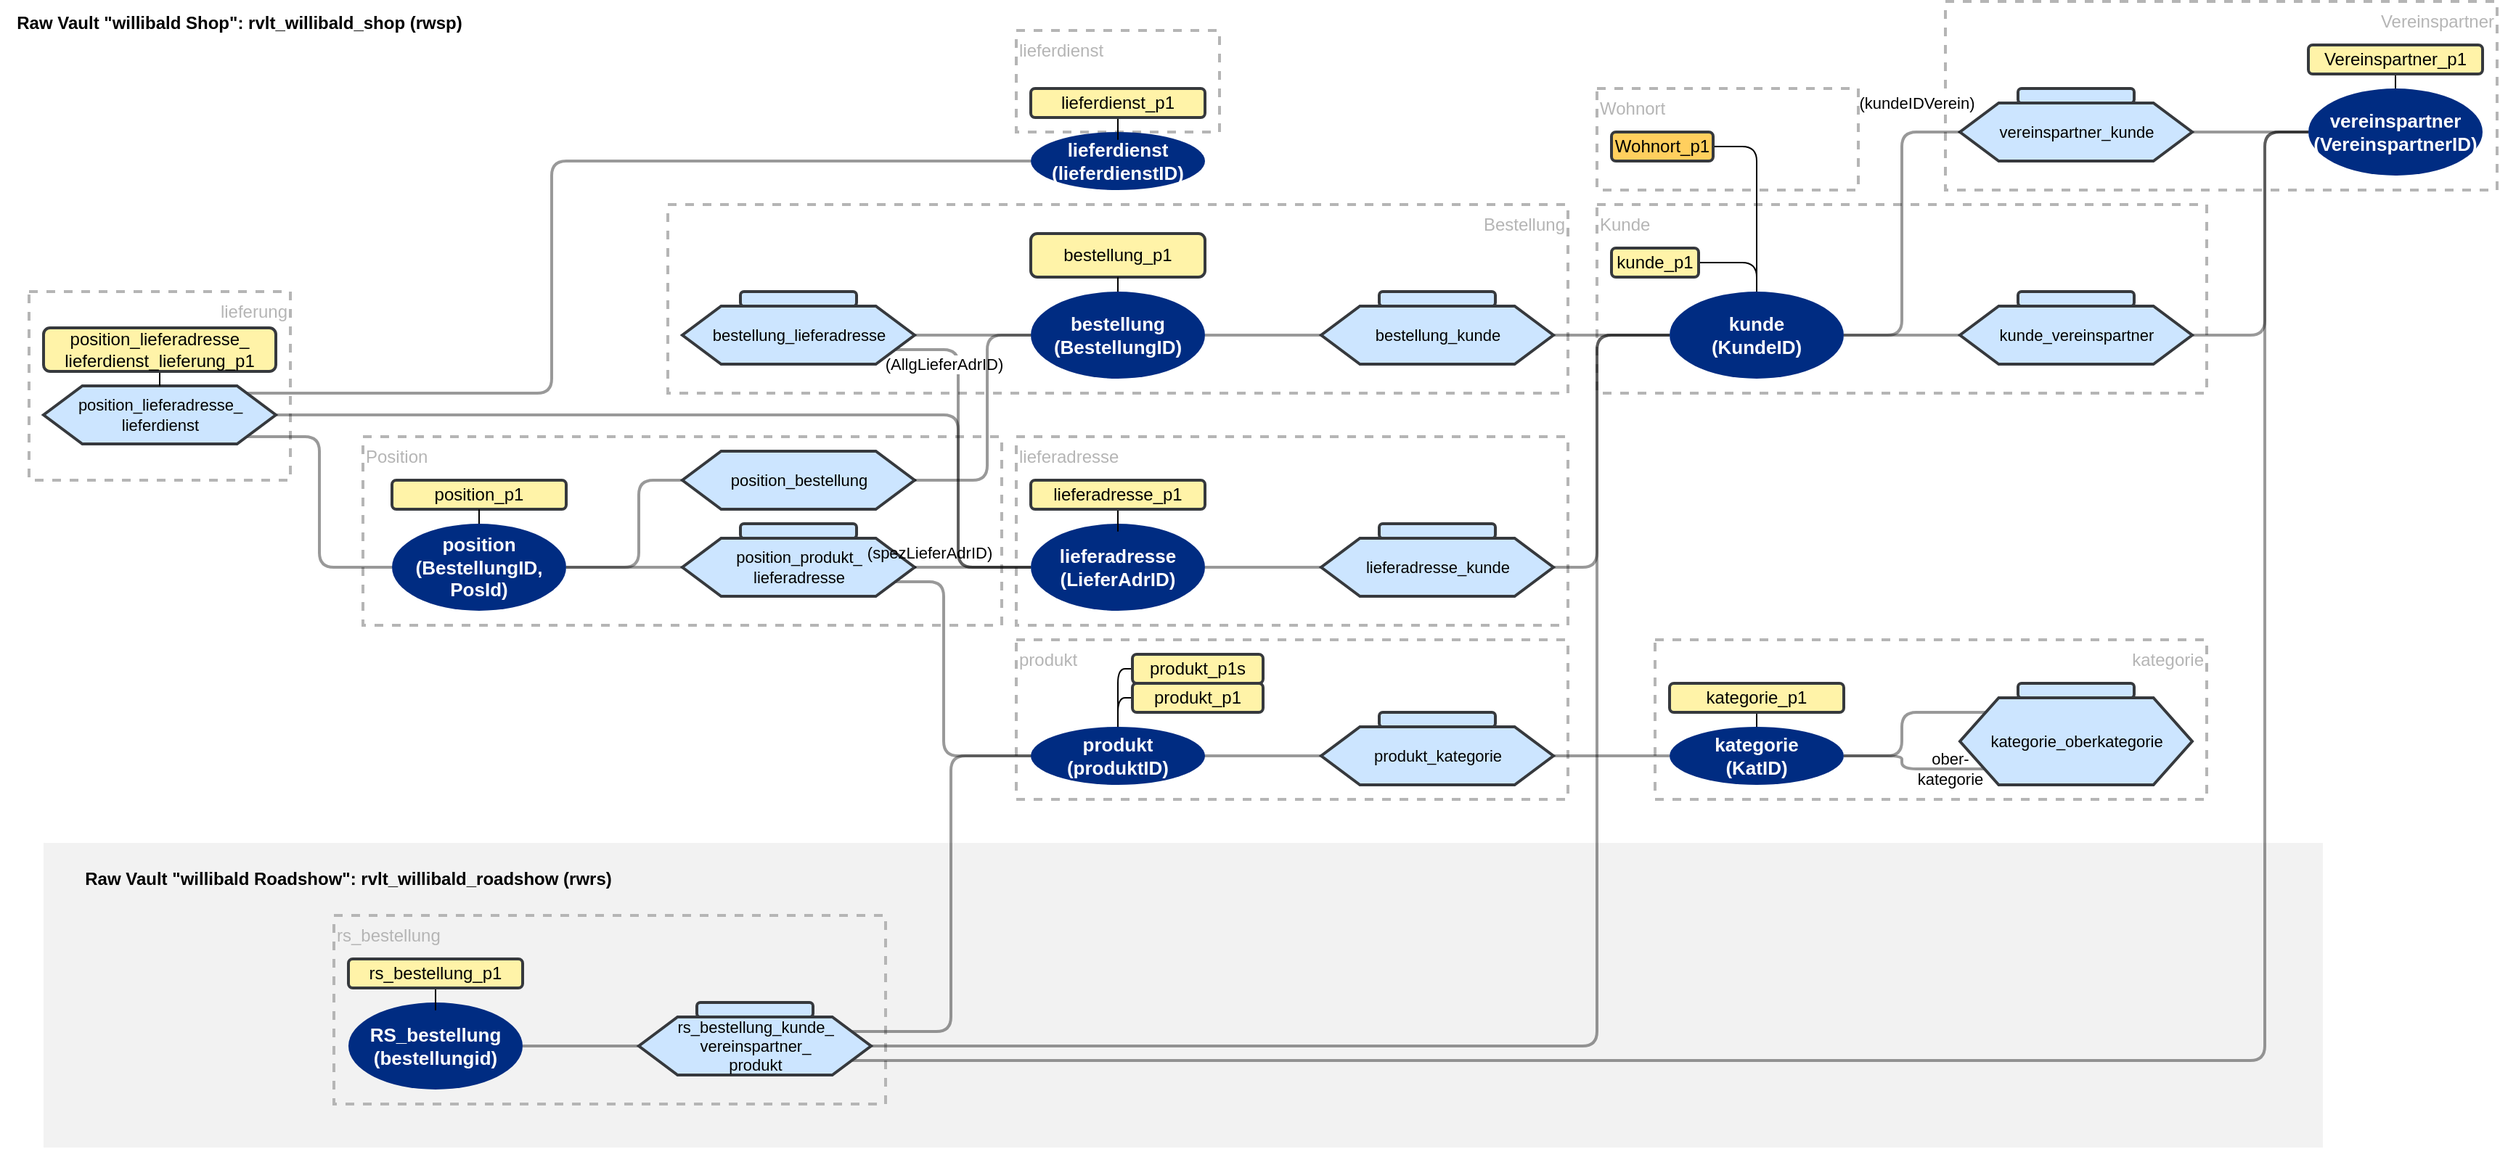 <mxfile version="24.7.17">
  <diagram name="Seite-1" id="XlhNs0TyI_9xgu4hfG8v">
    <mxGraphModel dx="935" dy="599" grid="1" gridSize="10" guides="1" tooltips="1" connect="1" arrows="1" fold="1" page="1" pageScale="1" pageWidth="1169" pageHeight="827" math="0" shadow="0">
      <root>
        <mxCell id="0" />
        <mxCell id="4QULH8YT1BLBHV-vifYP-7" value="Areas" parent="0" />
        <mxCell id="YW3A9u2nzFd3f-eTO730-12" value="" style="rounded=0;whiteSpace=wrap;html=1;fontFamily=Helvetica;fontSize=11;fontColor=default;fillColor=#F2F2F2;strokeColor=none;" parent="4QULH8YT1BLBHV-vifYP-7" vertex="1">
          <mxGeometry x="30" y="600" width="1570" height="210" as="geometry" />
        </mxCell>
        <mxCell id="0Ak9JN9doW7q2pLoQ9mv-4" value="Bestellung" style="rounded=0;whiteSpace=wrap;html=1;strokeWidth=2;dashed=1;strokeColor=#B5B5B5;fillColor=none;verticalAlign=top;align=right;fontColor=#B5B5B5;" parent="4QULH8YT1BLBHV-vifYP-7" vertex="1">
          <mxGeometry x="460" y="160" width="620" height="130" as="geometry" />
        </mxCell>
        <mxCell id="WFWKLnwmdb4rRaIEOqVZ-2" value="Text" style="text;html=1;strokeColor=none;fillColor=none;align=center;verticalAlign=middle;whiteSpace=wrap;rounded=0;" parent="4QULH8YT1BLBHV-vifYP-7" vertex="1">
          <mxGeometry x="570" y="340" width="60" height="30" as="geometry" />
        </mxCell>
        <mxCell id="WFWKLnwmdb4rRaIEOqVZ-3" value="Raw Vault &quot;willibald Shop&quot;: rvlt_willibald_shop (rwsp)" style="text;html=1;strokeColor=none;fillColor=none;align=center;verticalAlign=middle;whiteSpace=wrap;rounded=0;fontStyle=1" parent="4QULH8YT1BLBHV-vifYP-7" vertex="1">
          <mxGeometry y="20" width="330" height="30" as="geometry" />
        </mxCell>
        <mxCell id="WFWKLnwmdb4rRaIEOqVZ-11" value="lieferung" style="rounded=0;whiteSpace=wrap;html=1;strokeWidth=2;dashed=1;strokeColor=#B5B5B5;fillColor=none;verticalAlign=top;align=right;fontColor=#B5B5B5;" parent="4QULH8YT1BLBHV-vifYP-7" vertex="1">
          <mxGeometry x="20" y="220" width="180" height="130" as="geometry" />
        </mxCell>
        <mxCell id="WFWKLnwmdb4rRaIEOqVZ-15" value="lieferdienst" style="rounded=0;whiteSpace=wrap;html=1;strokeWidth=2;dashed=1;strokeColor=#B5B5B5;fillColor=none;verticalAlign=top;align=left;fontColor=#B5B5B5;" parent="4QULH8YT1BLBHV-vifYP-7" vertex="1">
          <mxGeometry x="700" y="40" width="140" height="70" as="geometry" />
        </mxCell>
        <mxCell id="WFWKLnwmdb4rRaIEOqVZ-31" value="kategorie" style="rounded=0;whiteSpace=wrap;html=1;strokeWidth=2;dashed=1;strokeColor=#B5B5B5;fillColor=none;verticalAlign=top;align=right;fontColor=#B5B5B5;" parent="4QULH8YT1BLBHV-vifYP-7" vertex="1">
          <mxGeometry x="1140" y="460" width="380" height="110" as="geometry" />
        </mxCell>
        <mxCell id="WFWKLnwmdb4rRaIEOqVZ-35" value="produkt" style="rounded=0;whiteSpace=wrap;html=1;strokeWidth=2;dashed=1;strokeColor=#B5B5B5;fillColor=none;verticalAlign=top;align=left;fontColor=#B5B5B5;" parent="4QULH8YT1BLBHV-vifYP-7" vertex="1">
          <mxGeometry x="700" y="460" width="380" height="110" as="geometry" />
        </mxCell>
        <mxCell id="WFWKLnwmdb4rRaIEOqVZ-41" value="lieferadresse" style="rounded=0;whiteSpace=wrap;html=1;strokeWidth=2;dashed=1;strokeColor=#B5B5B5;fillColor=none;verticalAlign=top;align=left;fontColor=#B5B5B5;" parent="4QULH8YT1BLBHV-vifYP-7" vertex="1">
          <mxGeometry x="700" y="320" width="380" height="130" as="geometry" />
        </mxCell>
        <mxCell id="WFWKLnwmdb4rRaIEOqVZ-47" value="Kunde" style="rounded=0;whiteSpace=wrap;html=1;strokeWidth=2;dashed=1;strokeColor=#B5B5B5;fillColor=none;verticalAlign=top;align=left;fontColor=#B5B5B5;" parent="4QULH8YT1BLBHV-vifYP-7" vertex="1">
          <mxGeometry x="1100" y="160" width="420" height="130" as="geometry" />
        </mxCell>
        <mxCell id="WFWKLnwmdb4rRaIEOqVZ-61" value="Wohnort" style="rounded=0;whiteSpace=wrap;html=1;strokeWidth=2;dashed=1;strokeColor=#B5B5B5;fillColor=none;verticalAlign=top;align=left;fontColor=#B5B5B5;" parent="4QULH8YT1BLBHV-vifYP-7" vertex="1">
          <mxGeometry x="1100" y="80" width="180" height="70" as="geometry" />
        </mxCell>
        <mxCell id="WFWKLnwmdb4rRaIEOqVZ-62" value="Vereinspartner" style="rounded=0;whiteSpace=wrap;html=1;strokeWidth=2;dashed=1;strokeColor=#B5B5B5;fillColor=none;verticalAlign=top;align=right;fontColor=#B5B5B5;" parent="4QULH8YT1BLBHV-vifYP-7" vertex="1">
          <mxGeometry x="1340" y="20" width="380" height="130" as="geometry" />
        </mxCell>
        <mxCell id="04NFRgAmzPecM27d5ohU-3" value="Position" style="rounded=0;whiteSpace=wrap;html=1;strokeWidth=2;dashed=1;strokeColor=#B5B5B5;fillColor=none;verticalAlign=top;align=left;fontColor=#B5B5B5;" parent="4QULH8YT1BLBHV-vifYP-7" vertex="1">
          <mxGeometry x="250" y="320" width="440" height="130" as="geometry" />
        </mxCell>
        <mxCell id="YW3A9u2nzFd3f-eTO730-1" value="rs_bestellung" style="rounded=0;whiteSpace=wrap;html=1;strokeWidth=2;dashed=1;strokeColor=#B5B5B5;fillColor=none;verticalAlign=top;align=left;fontColor=#B5B5B5;" parent="4QULH8YT1BLBHV-vifYP-7" vertex="1">
          <mxGeometry x="230" y="650" width="380" height="130" as="geometry" />
        </mxCell>
        <mxCell id="YW3A9u2nzFd3f-eTO730-11" value="Raw Vault &quot;willibald Roadshow&quot;: rvlt_willibald_roadshow (rwrs)" style="text;html=1;strokeColor=none;fillColor=none;align=center;verticalAlign=middle;whiteSpace=wrap;rounded=0;fontStyle=1" parent="4QULH8YT1BLBHV-vifYP-7" vertex="1">
          <mxGeometry x="40" y="610" width="400" height="30" as="geometry" />
        </mxCell>
        <mxCell id="1" value="Main Model" parent="0" />
        <mxCell id="0Ak9JN9doW7q2pLoQ9mv-29" style="edgeStyle=orthogonalEdgeStyle;shape=connector;rounded=1;jumpStyle=none;orthogonalLoop=1;jettySize=auto;html=1;labelBackgroundColor=default;strokeColor=default;strokeWidth=2;fontFamily=Helvetica;fontSize=11;fontColor=default;endArrow=none;endFill=0;opacity=40;" parent="1" source="4QULH8YT1BLBHV-vifYP-1" target="0Ak9JN9doW7q2pLoQ9mv-27" edge="1">
          <mxGeometry relative="1" as="geometry" />
        </mxCell>
        <mxCell id="4QULH8YT1BLBHV-vifYP-1" value="bestellung&lt;br style=&quot;font-size: 13px;&quot;&gt;(BestellungID)" style="strokeWidth=2;html=1;shape=mxgraph.flowchart.start_1;whiteSpace=wrap;strokeColor=none;fontColor=#ffffff;fillColor=#002C82;fontFamily=Helvetica;fontSize=13;fontStyle=1" parent="1" vertex="1">
          <mxGeometry x="710" y="220" width="120" height="60" as="geometry" />
        </mxCell>
        <mxCell id="4QULH8YT1BLBHV-vifYP-2" value="bestellung_p1" style="rounded=1;whiteSpace=wrap;html=1;strokeColor=#36393d;fillColor=#FFF3A8;strokeWidth=2;" parent="1" vertex="1">
          <mxGeometry x="710" y="180" width="120" height="30" as="geometry" />
        </mxCell>
        <mxCell id="4QULH8YT1BLBHV-vifYP-4" style="rounded=1;orthogonalLoop=1;jettySize=auto;html=1;endArrow=none;endFill=0;jumpStyle=none;strokeWidth=1;" parent="1" source="4QULH8YT1BLBHV-vifYP-2" target="4QULH8YT1BLBHV-vifYP-1" edge="1">
          <mxGeometry relative="1" as="geometry">
            <mxPoint x="520" y="-110" as="sourcePoint" />
            <mxPoint x="610" y="30" as="targetPoint" />
          </mxGeometry>
        </mxCell>
        <mxCell id="WFWKLnwmdb4rRaIEOqVZ-39" style="edgeStyle=orthogonalEdgeStyle;shape=connector;rounded=1;jumpStyle=none;orthogonalLoop=1;jettySize=auto;html=1;labelBackgroundColor=default;strokeColor=default;strokeWidth=2;fontFamily=Helvetica;fontSize=11;fontColor=default;endArrow=none;endFill=0;opacity=40;" parent="1" source="0Ak9JN9doW7q2pLoQ9mv-1" target="WFWKLnwmdb4rRaIEOqVZ-37" edge="1">
          <mxGeometry relative="1" as="geometry" />
        </mxCell>
        <mxCell id="0Ak9JN9doW7q2pLoQ9mv-1" value="lieferadresse&lt;br style=&quot;font-size: 13px;&quot;&gt;(LieferAdrID)" style="strokeWidth=2;html=1;shape=mxgraph.flowchart.start_1;whiteSpace=wrap;strokeColor=none;fontColor=#ffffff;fillColor=#002C82;fontFamily=Helvetica;fontSize=13;fontStyle=1" parent="1" vertex="1">
          <mxGeometry x="710" y="380" width="120" height="60" as="geometry" />
        </mxCell>
        <mxCell id="0Ak9JN9doW7q2pLoQ9mv-7" value="(AllgLieferAdrID)" style="edgeStyle=orthogonalEdgeStyle;shape=connector;rounded=1;jumpStyle=none;orthogonalLoop=1;jettySize=auto;html=1;labelBackgroundColor=default;strokeColor=default;fontFamily=Helvetica;fontSize=11;fontColor=default;endArrow=none;endFill=0;strokeWidth=2;opacity=40;" parent="1" source="0Ak9JN9doW7q2pLoQ9mv-2" target="0Ak9JN9doW7q2pLoQ9mv-1" edge="1">
          <mxGeometry x="-0.726" y="-10" relative="1" as="geometry">
            <Array as="points">
              <mxPoint x="660" y="260" />
              <mxPoint x="660" y="410" />
            </Array>
            <mxPoint as="offset" />
          </mxGeometry>
        </mxCell>
        <mxCell id="WFWKLnwmdb4rRaIEOqVZ-49" style="edgeStyle=orthogonalEdgeStyle;shape=connector;rounded=1;jumpStyle=none;orthogonalLoop=1;jettySize=auto;html=1;labelBackgroundColor=default;strokeColor=default;strokeWidth=2;fontFamily=Helvetica;fontSize=11;fontColor=default;endArrow=none;endFill=0;opacity=40;" parent="1" source="0Ak9JN9doW7q2pLoQ9mv-2" target="4QULH8YT1BLBHV-vifYP-1" edge="1">
          <mxGeometry relative="1" as="geometry" />
        </mxCell>
        <mxCell id="0Ak9JN9doW7q2pLoQ9mv-2" value="bestellung_lieferadresse" style="verticalLabelPosition=middle;verticalAlign=middle;html=1;shape=hexagon;perimeter=hexagonPerimeter2;arcSize=6;size=0.167;fillColor=#cce5ff;strokeColor=#36393d;strokeWidth=2;fontFamily=Helvetica;fontSize=11;fontColor=default;labelPosition=center;align=center;" parent="1" vertex="1">
          <mxGeometry x="470" y="230" width="160" height="40" as="geometry" />
        </mxCell>
        <mxCell id="0Ak9JN9doW7q2pLoQ9mv-3" value="" style="rounded=1;whiteSpace=wrap;html=1;strokeColor=#36393d;fillColor=#cce5ff;strokeWidth=2;fontSize=11;arcSize=24;" parent="1" vertex="1">
          <mxGeometry x="510" y="220" width="80" height="10" as="geometry" />
        </mxCell>
        <mxCell id="0Ak9JN9doW7q2pLoQ9mv-10" style="edgeStyle=orthogonalEdgeStyle;shape=connector;rounded=1;jumpStyle=none;orthogonalLoop=1;jettySize=auto;html=1;labelBackgroundColor=default;strokeColor=default;fontFamily=Helvetica;fontSize=11;fontColor=default;endArrow=none;endFill=0;" parent="1" source="0Ak9JN9doW7q2pLoQ9mv-9" target="0Ak9JN9doW7q2pLoQ9mv-1" edge="1">
          <mxGeometry relative="1" as="geometry" />
        </mxCell>
        <mxCell id="0Ak9JN9doW7q2pLoQ9mv-9" value="lieferadresse_p1" style="rounded=1;whiteSpace=wrap;html=1;strokeColor=#36393d;fillColor=#FFF3A8;strokeWidth=2;" parent="1" vertex="1">
          <mxGeometry x="710" y="350" width="120" height="20" as="geometry" />
        </mxCell>
        <mxCell id="0Ak9JN9doW7q2pLoQ9mv-16" style="edgeStyle=orthogonalEdgeStyle;shape=connector;rounded=1;jumpStyle=none;orthogonalLoop=1;jettySize=auto;html=1;labelBackgroundColor=default;strokeColor=default;strokeWidth=2;fontFamily=Helvetica;fontSize=11;fontColor=default;endArrow=none;endFill=0;opacity=40;" parent="1" source="0Ak9JN9doW7q2pLoQ9mv-11" target="0Ak9JN9doW7q2pLoQ9mv-14" edge="1">
          <mxGeometry relative="1" as="geometry" />
        </mxCell>
        <mxCell id="0Ak9JN9doW7q2pLoQ9mv-19" style="edgeStyle=orthogonalEdgeStyle;shape=connector;rounded=1;jumpStyle=none;orthogonalLoop=1;jettySize=auto;html=1;labelBackgroundColor=default;strokeColor=default;strokeWidth=2;fontFamily=Helvetica;fontSize=11;fontColor=default;endArrow=none;endFill=0;opacity=40;" parent="1" source="0Ak9JN9doW7q2pLoQ9mv-11" target="0Ak9JN9doW7q2pLoQ9mv-18" edge="1">
          <mxGeometry relative="1" as="geometry">
            <Array as="points">
              <mxPoint x="440" y="410" />
              <mxPoint x="440" y="350" />
            </Array>
          </mxGeometry>
        </mxCell>
        <mxCell id="0Ak9JN9doW7q2pLoQ9mv-11" value="position&lt;br style=&quot;font-size: 13px;&quot;&gt;(BestellungID, PosId)" style="strokeWidth=2;html=1;shape=mxgraph.flowchart.start_1;whiteSpace=wrap;strokeColor=none;fontColor=#ffffff;fillColor=#002C82;fontFamily=Helvetica;fontSize=13;fontStyle=1" parent="1" vertex="1">
          <mxGeometry x="270" y="380" width="120" height="60" as="geometry" />
        </mxCell>
        <mxCell id="0Ak9JN9doW7q2pLoQ9mv-12" value="position_p1" style="rounded=1;whiteSpace=wrap;html=1;strokeColor=#36393d;fillColor=#FFF3A8;strokeWidth=2;" parent="1" vertex="1">
          <mxGeometry x="270" y="350" width="120" height="20" as="geometry" />
        </mxCell>
        <mxCell id="0Ak9JN9doW7q2pLoQ9mv-13" style="rounded=1;orthogonalLoop=1;jettySize=auto;html=1;endArrow=none;endFill=0;jumpStyle=none;strokeWidth=1;" parent="1" source="0Ak9JN9doW7q2pLoQ9mv-12" target="0Ak9JN9doW7q2pLoQ9mv-11" edge="1">
          <mxGeometry relative="1" as="geometry">
            <mxPoint x="50" y="80" as="sourcePoint" />
            <mxPoint x="140" y="220" as="targetPoint" />
          </mxGeometry>
        </mxCell>
        <mxCell id="WFWKLnwmdb4rRaIEOqVZ-18" style="edgeStyle=orthogonalEdgeStyle;shape=connector;rounded=1;jumpStyle=none;orthogonalLoop=1;jettySize=auto;html=1;entryX=1;entryY=0.5;entryDx=0;entryDy=0;entryPerimeter=0;labelBackgroundColor=default;strokeColor=default;strokeWidth=2;fontFamily=Helvetica;fontSize=11;fontColor=default;endArrow=none;endFill=0;opacity=40;" parent="1" source="0Ak9JN9doW7q2pLoQ9mv-14" target="WFWKLnwmdb4rRaIEOqVZ-16" edge="1">
          <mxGeometry relative="1" as="geometry">
            <Array as="points">
              <mxPoint x="650" y="420" />
              <mxPoint x="650" y="540" />
            </Array>
          </mxGeometry>
        </mxCell>
        <mxCell id="0Ak9JN9doW7q2pLoQ9mv-14" value="position_produkt_&lt;br&gt;lieferadresse" style="verticalLabelPosition=middle;verticalAlign=middle;html=1;shape=hexagon;perimeter=hexagonPerimeter2;arcSize=6;size=0.167;fillColor=#cce5ff;strokeColor=#36393d;strokeWidth=2;fontFamily=Helvetica;fontSize=11;fontColor=default;labelPosition=center;align=center;" parent="1" vertex="1">
          <mxGeometry x="470" y="390" width="160" height="40" as="geometry" />
        </mxCell>
        <mxCell id="0Ak9JN9doW7q2pLoQ9mv-15" value="" style="rounded=1;whiteSpace=wrap;html=1;strokeColor=#36393d;fillColor=#cce5ff;strokeWidth=2;fontSize=11;arcSize=24;" parent="1" vertex="1">
          <mxGeometry x="510" y="380" width="80" height="10" as="geometry" />
        </mxCell>
        <mxCell id="0Ak9JN9doW7q2pLoQ9mv-18" value="position_bestellung" style="verticalLabelPosition=middle;verticalAlign=middle;html=1;shape=hexagon;perimeter=hexagonPerimeter2;arcSize=6;size=0.167;fillColor=#cce5ff;strokeColor=#36393d;strokeWidth=2;fontFamily=Helvetica;fontSize=11;fontColor=default;labelPosition=center;align=center;" parent="1" vertex="1">
          <mxGeometry x="470" y="330" width="160" height="40" as="geometry" />
        </mxCell>
        <mxCell id="WFWKLnwmdb4rRaIEOqVZ-40" style="edgeStyle=orthogonalEdgeStyle;shape=connector;rounded=1;jumpStyle=none;orthogonalLoop=1;jettySize=auto;html=1;entryX=1;entryY=0.5;entryDx=0;entryDy=0;labelBackgroundColor=default;strokeColor=default;strokeWidth=2;fontFamily=Helvetica;fontSize=11;fontColor=default;endArrow=none;endFill=0;opacity=40;" parent="1" source="0Ak9JN9doW7q2pLoQ9mv-23" target="WFWKLnwmdb4rRaIEOqVZ-37" edge="1">
          <mxGeometry relative="1" as="geometry">
            <Array as="points">
              <mxPoint x="1100" y="250" />
              <mxPoint x="1100" y="410" />
            </Array>
          </mxGeometry>
        </mxCell>
        <mxCell id="0Ak9JN9doW7q2pLoQ9mv-23" value="kunde&lt;br style=&quot;font-size: 13px;&quot;&gt;(KundeID)" style="strokeWidth=2;html=1;shape=mxgraph.flowchart.start_1;whiteSpace=wrap;strokeColor=none;fontColor=#ffffff;fillColor=#002C82;fontFamily=Helvetica;fontSize=13;fontStyle=1" parent="1" vertex="1">
          <mxGeometry x="1150" y="220" width="120" height="60" as="geometry" />
        </mxCell>
        <mxCell id="0Ak9JN9doW7q2pLoQ9mv-30" style="edgeStyle=orthogonalEdgeStyle;shape=connector;rounded=1;jumpStyle=none;orthogonalLoop=1;jettySize=auto;html=1;labelBackgroundColor=default;strokeColor=default;strokeWidth=2;fontFamily=Helvetica;fontSize=11;fontColor=default;endArrow=none;endFill=0;opacity=40;" parent="1" source="0Ak9JN9doW7q2pLoQ9mv-27" target="0Ak9JN9doW7q2pLoQ9mv-23" edge="1">
          <mxGeometry relative="1" as="geometry" />
        </mxCell>
        <mxCell id="0Ak9JN9doW7q2pLoQ9mv-27" value="bestellung_kunde" style="verticalLabelPosition=middle;verticalAlign=middle;html=1;shape=hexagon;perimeter=hexagonPerimeter2;arcSize=6;size=0.167;fillColor=#cce5ff;strokeColor=#36393d;strokeWidth=2;fontFamily=Helvetica;fontSize=11;fontColor=default;labelPosition=center;align=center;" parent="1" vertex="1">
          <mxGeometry x="910" y="230" width="160" height="40" as="geometry" />
        </mxCell>
        <mxCell id="0Ak9JN9doW7q2pLoQ9mv-28" value="" style="rounded=1;whiteSpace=wrap;html=1;strokeColor=#36393d;fillColor=#cce5ff;strokeWidth=2;fontSize=11;arcSize=24;" parent="1" vertex="1">
          <mxGeometry x="950" y="220" width="80" height="10" as="geometry" />
        </mxCell>
        <mxCell id="WFWKLnwmdb4rRaIEOqVZ-12" style="edgeStyle=orthogonalEdgeStyle;shape=connector;rounded=1;jumpStyle=none;orthogonalLoop=1;jettySize=auto;html=1;labelBackgroundColor=default;strokeColor=default;strokeWidth=2;fontFamily=Helvetica;fontSize=11;fontColor=default;endArrow=none;endFill=0;opacity=40;" parent="1" source="WFWKLnwmdb4rRaIEOqVZ-5" target="0Ak9JN9doW7q2pLoQ9mv-11" edge="1">
          <mxGeometry relative="1" as="geometry">
            <Array as="points">
              <mxPoint x="220" y="320" />
              <mxPoint x="220" y="410" />
            </Array>
          </mxGeometry>
        </mxCell>
        <mxCell id="WFWKLnwmdb4rRaIEOqVZ-13" style="edgeStyle=orthogonalEdgeStyle;shape=connector;rounded=1;jumpStyle=none;orthogonalLoop=1;jettySize=auto;html=1;labelBackgroundColor=default;strokeColor=default;strokeWidth=2;fontFamily=Helvetica;fontSize=11;fontColor=default;endArrow=none;endFill=0;opacity=40;" parent="1" source="WFWKLnwmdb4rRaIEOqVZ-5" target="0Ak9JN9doW7q2pLoQ9mv-1" edge="1">
          <mxGeometry relative="1" as="geometry">
            <Array as="points">
              <mxPoint x="660" y="305" />
              <mxPoint x="660" y="410" />
            </Array>
          </mxGeometry>
        </mxCell>
        <mxCell id="WFWKLnwmdb4rRaIEOqVZ-14" style="edgeStyle=orthogonalEdgeStyle;shape=connector;rounded=1;jumpStyle=none;orthogonalLoop=1;jettySize=auto;html=1;labelBackgroundColor=default;strokeColor=default;strokeWidth=2;fontFamily=Helvetica;fontSize=11;fontColor=default;endArrow=none;endFill=0;opacity=40;" parent="1" source="WFWKLnwmdb4rRaIEOqVZ-5" target="WFWKLnwmdb4rRaIEOqVZ-6" edge="1">
          <mxGeometry relative="1" as="geometry">
            <Array as="points">
              <mxPoint x="380" y="290" />
              <mxPoint x="380" y="130" />
            </Array>
          </mxGeometry>
        </mxCell>
        <mxCell id="WFWKLnwmdb4rRaIEOqVZ-5" value="position_lieferadresse_&lt;br&gt;lieferdienst" style="verticalLabelPosition=middle;verticalAlign=middle;html=1;shape=hexagon;perimeter=hexagonPerimeter2;arcSize=6;size=0.167;fillColor=#cce5ff;strokeColor=#36393d;strokeWidth=2;fontFamily=Helvetica;fontSize=11;fontColor=default;labelPosition=center;align=center;" parent="1" vertex="1">
          <mxGeometry x="30" y="285" width="160" height="40" as="geometry" />
        </mxCell>
        <mxCell id="WFWKLnwmdb4rRaIEOqVZ-6" value="lieferdienst&lt;br style=&quot;font-size: 13px;&quot;&gt;(lieferdienstID)" style="strokeWidth=2;html=1;shape=mxgraph.flowchart.start_1;whiteSpace=wrap;strokeColor=none;fontColor=#ffffff;fillColor=#002C82;fontFamily=Helvetica;fontSize=13;fontStyle=1" parent="1" vertex="1">
          <mxGeometry x="710" y="110" width="120" height="40" as="geometry" />
        </mxCell>
        <mxCell id="WFWKLnwmdb4rRaIEOqVZ-8" style="edgeStyle=orthogonalEdgeStyle;shape=connector;rounded=1;jumpStyle=none;orthogonalLoop=1;jettySize=auto;html=1;labelBackgroundColor=default;strokeColor=default;fontFamily=Helvetica;fontSize=11;fontColor=default;endArrow=none;endFill=0;" parent="1" source="WFWKLnwmdb4rRaIEOqVZ-7" target="WFWKLnwmdb4rRaIEOqVZ-6" edge="1">
          <mxGeometry relative="1" as="geometry" />
        </mxCell>
        <mxCell id="WFWKLnwmdb4rRaIEOqVZ-7" value="lieferdienst_p1" style="rounded=1;whiteSpace=wrap;html=1;strokeColor=#36393d;fillColor=#FFF3A8;strokeWidth=2;" parent="1" vertex="1">
          <mxGeometry x="710" y="80" width="120" height="20" as="geometry" />
        </mxCell>
        <mxCell id="WFWKLnwmdb4rRaIEOqVZ-10" style="shape=connector;rounded=1;jumpStyle=none;orthogonalLoop=1;jettySize=auto;html=1;labelBackgroundColor=default;strokeColor=default;fontFamily=Helvetica;fontSize=11;fontColor=default;endArrow=none;endFill=0;" parent="1" source="WFWKLnwmdb4rRaIEOqVZ-9" target="WFWKLnwmdb4rRaIEOqVZ-5" edge="1">
          <mxGeometry relative="1" as="geometry" />
        </mxCell>
        <mxCell id="WFWKLnwmdb4rRaIEOqVZ-9" value="position_lieferadresse_&lt;br&gt;lieferdienst_lieferung_p1" style="rounded=1;whiteSpace=wrap;html=1;strokeColor=#36393d;fillColor=#FFF3A8;strokeWidth=2;" parent="1" vertex="1">
          <mxGeometry x="30" y="245" width="160" height="30" as="geometry" />
        </mxCell>
        <mxCell id="WFWKLnwmdb4rRaIEOqVZ-22" style="edgeStyle=orthogonalEdgeStyle;shape=connector;rounded=1;jumpStyle=none;orthogonalLoop=1;jettySize=auto;html=1;labelBackgroundColor=default;strokeColor=default;strokeWidth=2;fontFamily=Helvetica;fontSize=11;fontColor=default;endArrow=none;endFill=0;opacity=40;" parent="1" source="WFWKLnwmdb4rRaIEOqVZ-16" target="WFWKLnwmdb4rRaIEOqVZ-20" edge="1">
          <mxGeometry relative="1" as="geometry" />
        </mxCell>
        <mxCell id="WFWKLnwmdb4rRaIEOqVZ-16" value="produkt&lt;br style=&quot;font-size: 13px;&quot;&gt;(produktID)" style="strokeWidth=2;html=1;shape=mxgraph.flowchart.start_1;whiteSpace=wrap;strokeColor=none;fontColor=#ffffff;fillColor=#002C82;fontFamily=Helvetica;fontSize=13;fontStyle=1" parent="1" vertex="1">
          <mxGeometry x="710" y="520" width="120" height="40" as="geometry" />
        </mxCell>
        <mxCell id="WFWKLnwmdb4rRaIEOqVZ-19" style="edgeStyle=orthogonalEdgeStyle;shape=connector;rounded=1;jumpStyle=none;orthogonalLoop=1;jettySize=auto;html=1;labelBackgroundColor=default;strokeColor=default;fontFamily=Helvetica;fontSize=11;fontColor=default;endArrow=none;endFill=0;" parent="1" source="WFWKLnwmdb4rRaIEOqVZ-17" target="WFWKLnwmdb4rRaIEOqVZ-16" edge="1">
          <mxGeometry relative="1" as="geometry">
            <Array as="points">
              <mxPoint x="770" y="500" />
            </Array>
          </mxGeometry>
        </mxCell>
        <mxCell id="WFWKLnwmdb4rRaIEOqVZ-17" value="produkt_p1" style="rounded=1;whiteSpace=wrap;html=1;strokeColor=#36393d;fillColor=#FFF3A8;strokeWidth=2;" parent="1" vertex="1">
          <mxGeometry x="780" y="490" width="90" height="20" as="geometry" />
        </mxCell>
        <mxCell id="WFWKLnwmdb4rRaIEOqVZ-24" style="edgeStyle=orthogonalEdgeStyle;shape=connector;rounded=1;jumpStyle=none;orthogonalLoop=1;jettySize=auto;html=1;labelBackgroundColor=default;strokeColor=default;strokeWidth=2;fontFamily=Helvetica;fontSize=11;fontColor=default;endArrow=none;endFill=0;opacity=40;" parent="1" source="WFWKLnwmdb4rRaIEOqVZ-20" target="WFWKLnwmdb4rRaIEOqVZ-23" edge="1">
          <mxGeometry relative="1" as="geometry" />
        </mxCell>
        <mxCell id="WFWKLnwmdb4rRaIEOqVZ-20" value="produkt_kategorie" style="verticalLabelPosition=middle;verticalAlign=middle;html=1;shape=hexagon;perimeter=hexagonPerimeter2;arcSize=6;size=0.167;fillColor=#cce5ff;strokeColor=#36393d;strokeWidth=2;fontFamily=Helvetica;fontSize=11;fontColor=default;labelPosition=center;align=center;" parent="1" vertex="1">
          <mxGeometry x="910" y="520" width="160" height="40" as="geometry" />
        </mxCell>
        <mxCell id="WFWKLnwmdb4rRaIEOqVZ-21" value="" style="rounded=1;whiteSpace=wrap;html=1;strokeColor=#36393d;fillColor=#cce5ff;strokeWidth=2;fontSize=11;arcSize=24;" parent="1" vertex="1">
          <mxGeometry x="950" y="510" width="80" height="10" as="geometry" />
        </mxCell>
        <mxCell id="WFWKLnwmdb4rRaIEOqVZ-23" value="kategorie&lt;br style=&quot;font-size: 13px;&quot;&gt;(KatID)" style="strokeWidth=2;html=1;shape=mxgraph.flowchart.start_1;whiteSpace=wrap;strokeColor=none;fontColor=#ffffff;fillColor=#002C82;fontFamily=Helvetica;fontSize=13;fontStyle=1" parent="1" vertex="1">
          <mxGeometry x="1150" y="520" width="120" height="40" as="geometry" />
        </mxCell>
        <mxCell id="WFWKLnwmdb4rRaIEOqVZ-34" style="edgeStyle=none;shape=connector;rounded=1;jumpStyle=none;orthogonalLoop=1;jettySize=auto;html=1;labelBackgroundColor=default;strokeColor=default;strokeWidth=1;fontFamily=Helvetica;fontSize=11;fontColor=default;endArrow=none;endFill=0;" parent="1" source="WFWKLnwmdb4rRaIEOqVZ-25" target="WFWKLnwmdb4rRaIEOqVZ-23" edge="1">
          <mxGeometry relative="1" as="geometry" />
        </mxCell>
        <mxCell id="WFWKLnwmdb4rRaIEOqVZ-25" value="kategorie_p1" style="rounded=1;whiteSpace=wrap;html=1;strokeColor=#36393d;fillColor=#FFF3A8;strokeWidth=2;" parent="1" vertex="1">
          <mxGeometry x="1150" y="490" width="120" height="20" as="geometry" />
        </mxCell>
        <mxCell id="WFWKLnwmdb4rRaIEOqVZ-29" value="" style="edgeStyle=orthogonalEdgeStyle;shape=connector;rounded=1;jumpStyle=none;orthogonalLoop=1;jettySize=auto;html=1;labelBackgroundColor=default;strokeColor=default;strokeWidth=2;fontFamily=Helvetica;fontSize=11;fontColor=default;endArrow=none;endFill=0;opacity=40;entryX=1;entryY=0.5;entryDx=0;entryDy=0;entryPerimeter=0;" parent="1" source="WFWKLnwmdb4rRaIEOqVZ-26" target="WFWKLnwmdb4rRaIEOqVZ-23" edge="1">
          <mxGeometry relative="1" as="geometry">
            <mxPoint x="1200" y="495" as="targetPoint" />
            <Array as="points">
              <mxPoint x="1310" y="510" />
              <mxPoint x="1310" y="540" />
            </Array>
          </mxGeometry>
        </mxCell>
        <mxCell id="WFWKLnwmdb4rRaIEOqVZ-30" style="edgeStyle=orthogonalEdgeStyle;shape=connector;rounded=1;jumpStyle=none;orthogonalLoop=1;jettySize=auto;html=1;labelBackgroundColor=default;strokeColor=default;strokeWidth=2;fontFamily=Helvetica;fontSize=11;fontColor=default;endArrow=none;endFill=0;opacity=40;" parent="1" source="WFWKLnwmdb4rRaIEOqVZ-26" target="WFWKLnwmdb4rRaIEOqVZ-23" edge="1">
          <mxGeometry relative="1" as="geometry">
            <mxPoint x="1490" y="505" as="sourcePoint" />
            <mxPoint x="1250" y="490" as="targetPoint" />
            <Array as="points">
              <mxPoint x="1310" y="549" />
              <mxPoint x="1310" y="540" />
            </Array>
          </mxGeometry>
        </mxCell>
        <mxCell id="WFWKLnwmdb4rRaIEOqVZ-33" value="ober-&lt;br&gt;kategorie" style="edgeLabel;html=1;align=center;verticalAlign=middle;resizable=0;points=[];fontSize=11;fontFamily=Helvetica;fontColor=default;labelBackgroundColor=none;" parent="WFWKLnwmdb4rRaIEOqVZ-30" vertex="1" connectable="0">
          <mxGeometry x="0.006" relative="1" as="geometry">
            <mxPoint x="29" as="offset" />
          </mxGeometry>
        </mxCell>
        <mxCell id="WFWKLnwmdb4rRaIEOqVZ-26" value="kategorie_oberkategorie" style="verticalLabelPosition=middle;verticalAlign=middle;html=1;shape=hexagon;perimeter=hexagonPerimeter2;arcSize=6;size=0.167;fillColor=#cce5ff;strokeColor=#36393d;strokeWidth=2;fontFamily=Helvetica;fontSize=11;fontColor=default;labelPosition=center;align=center;" parent="1" vertex="1">
          <mxGeometry x="1350" y="500" width="160" height="60" as="geometry" />
        </mxCell>
        <mxCell id="WFWKLnwmdb4rRaIEOqVZ-27" value="" style="rounded=1;whiteSpace=wrap;html=1;strokeColor=#36393d;fillColor=#cce5ff;strokeWidth=2;fontSize=11;arcSize=24;" parent="1" vertex="1">
          <mxGeometry x="1390" y="490" width="80" height="10" as="geometry" />
        </mxCell>
        <mxCell id="WFWKLnwmdb4rRaIEOqVZ-36" value="" style="rounded=1;whiteSpace=wrap;html=1;strokeColor=#36393d;fillColor=#cce5ff;strokeWidth=2;fontSize=11;arcSize=24;" parent="1" vertex="1">
          <mxGeometry x="950" y="380" width="80" height="10" as="geometry" />
        </mxCell>
        <mxCell id="WFWKLnwmdb4rRaIEOqVZ-37" value="lieferadresse_kunde" style="verticalLabelPosition=middle;verticalAlign=middle;html=1;shape=hexagon;perimeter=hexagonPerimeter2;arcSize=6;size=0.167;fillColor=#cce5ff;strokeColor=#36393d;strokeWidth=2;fontFamily=Helvetica;fontSize=11;fontColor=default;labelPosition=center;align=center;" parent="1" vertex="1">
          <mxGeometry x="910" y="390" width="160" height="40" as="geometry" />
        </mxCell>
        <mxCell id="WFWKLnwmdb4rRaIEOqVZ-48" style="edgeStyle=orthogonalEdgeStyle;shape=connector;rounded=1;jumpStyle=none;orthogonalLoop=1;jettySize=auto;html=1;labelBackgroundColor=default;strokeColor=default;fontFamily=Helvetica;fontSize=11;fontColor=default;endArrow=none;endFill=0;" parent="1" source="WFWKLnwmdb4rRaIEOqVZ-42" target="0Ak9JN9doW7q2pLoQ9mv-23" edge="1">
          <mxGeometry relative="1" as="geometry">
            <Array as="points">
              <mxPoint x="1210" y="200" />
            </Array>
          </mxGeometry>
        </mxCell>
        <mxCell id="WFWKLnwmdb4rRaIEOqVZ-42" value="kunde_p1" style="rounded=1;whiteSpace=wrap;html=1;strokeColor=#36393d;fillColor=#FFF3A8;strokeWidth=2;" parent="1" vertex="1">
          <mxGeometry x="1110" y="190" width="60" height="20" as="geometry" />
        </mxCell>
        <mxCell id="04NFRgAmzPecM27d5ohU-1" style="edgeStyle=orthogonalEdgeStyle;shape=connector;rounded=1;jumpStyle=none;orthogonalLoop=1;jettySize=auto;html=1;labelBackgroundColor=default;strokeColor=default;fontFamily=Helvetica;fontSize=11;fontColor=default;endArrow=none;endFill=0;" parent="1" source="WFWKLnwmdb4rRaIEOqVZ-46" target="0Ak9JN9doW7q2pLoQ9mv-23" edge="1">
          <mxGeometry relative="1" as="geometry">
            <Array as="points">
              <mxPoint x="1210" y="120" />
            </Array>
          </mxGeometry>
        </mxCell>
        <mxCell id="WFWKLnwmdb4rRaIEOqVZ-46" value="Wohnort_p1" style="rounded=1;whiteSpace=wrap;html=1;strokeColor=#36393d;fillColor=#FFCF5E;strokeWidth=2;" parent="1" vertex="1">
          <mxGeometry x="1110" y="110" width="70" height="20" as="geometry" />
        </mxCell>
        <mxCell id="WFWKLnwmdb4rRaIEOqVZ-65" style="edgeStyle=orthogonalEdgeStyle;shape=connector;rounded=1;jumpStyle=none;orthogonalLoop=1;jettySize=auto;html=1;labelBackgroundColor=default;strokeColor=default;strokeWidth=2;fontFamily=Helvetica;fontSize=11;fontColor=default;endArrow=none;endFill=0;opacity=40;" parent="1" source="WFWKLnwmdb4rRaIEOqVZ-50" target="WFWKLnwmdb4rRaIEOqVZ-63" edge="1">
          <mxGeometry relative="1" as="geometry" />
        </mxCell>
        <mxCell id="WFWKLnwmdb4rRaIEOqVZ-50" value="vereinspartner&lt;br style=&quot;font-size: 13px;&quot;&gt;(VereinspartnerID)" style="strokeWidth=2;html=1;shape=mxgraph.flowchart.start_1;whiteSpace=wrap;strokeColor=none;fontColor=#ffffff;fillColor=#002C82;fontFamily=Helvetica;fontSize=13;fontStyle=1" parent="1" vertex="1">
          <mxGeometry x="1590" y="80" width="120" height="60" as="geometry" />
        </mxCell>
        <mxCell id="WFWKLnwmdb4rRaIEOqVZ-51" style="edgeStyle=none;shape=connector;rounded=1;jumpStyle=none;orthogonalLoop=1;jettySize=auto;html=1;labelBackgroundColor=default;strokeColor=default;fontFamily=Helvetica;fontSize=11;fontColor=default;endArrow=none;endFill=0;" parent="1" source="WFWKLnwmdb4rRaIEOqVZ-52" target="WFWKLnwmdb4rRaIEOqVZ-50" edge="1">
          <mxGeometry relative="1" as="geometry" />
        </mxCell>
        <mxCell id="WFWKLnwmdb4rRaIEOqVZ-52" value="Vereinspartner_p1" style="rounded=1;whiteSpace=wrap;html=1;strokeColor=#36393d;fillColor=#FFF3A8;strokeWidth=2;" parent="1" vertex="1">
          <mxGeometry x="1590" y="50" width="120" height="20" as="geometry" />
        </mxCell>
        <mxCell id="WFWKLnwmdb4rRaIEOqVZ-59" style="edgeStyle=orthogonalEdgeStyle;shape=connector;rounded=1;jumpStyle=none;orthogonalLoop=1;jettySize=auto;html=1;labelBackgroundColor=default;strokeColor=default;strokeWidth=2;fontFamily=Helvetica;fontSize=11;fontColor=default;endArrow=none;endFill=0;opacity=40;" parent="1" source="WFWKLnwmdb4rRaIEOqVZ-56" target="0Ak9JN9doW7q2pLoQ9mv-23" edge="1">
          <mxGeometry relative="1" as="geometry" />
        </mxCell>
        <mxCell id="WFWKLnwmdb4rRaIEOqVZ-60" style="edgeStyle=orthogonalEdgeStyle;shape=connector;rounded=1;jumpStyle=none;orthogonalLoop=1;jettySize=auto;html=1;labelBackgroundColor=default;strokeColor=default;strokeWidth=2;fontFamily=Helvetica;fontSize=11;fontColor=default;endArrow=none;endFill=0;opacity=40;" parent="1" source="WFWKLnwmdb4rRaIEOqVZ-56" target="WFWKLnwmdb4rRaIEOqVZ-50" edge="1">
          <mxGeometry relative="1" as="geometry">
            <Array as="points">
              <mxPoint x="1560" y="250" />
              <mxPoint x="1560" y="110" />
            </Array>
          </mxGeometry>
        </mxCell>
        <mxCell id="WFWKLnwmdb4rRaIEOqVZ-56" value="kunde_vereinspartner" style="verticalLabelPosition=middle;verticalAlign=middle;html=1;shape=hexagon;perimeter=hexagonPerimeter2;arcSize=6;size=0.167;fillColor=#cce5ff;strokeColor=#36393d;strokeWidth=2;fontFamily=Helvetica;fontSize=11;fontColor=default;labelPosition=center;align=center;" parent="1" vertex="1">
          <mxGeometry x="1350" y="230" width="160" height="40" as="geometry" />
        </mxCell>
        <mxCell id="WFWKLnwmdb4rRaIEOqVZ-57" value="" style="rounded=1;whiteSpace=wrap;html=1;strokeColor=#36393d;fillColor=#cce5ff;strokeWidth=2;fontSize=11;arcSize=24;" parent="1" vertex="1">
          <mxGeometry x="1390" y="220" width="80" height="10" as="geometry" />
        </mxCell>
        <mxCell id="WFWKLnwmdb4rRaIEOqVZ-63" value="vereinspartner_kunde" style="verticalLabelPosition=middle;verticalAlign=middle;html=1;shape=hexagon;perimeter=hexagonPerimeter2;arcSize=6;size=0.167;fillColor=#cce5ff;strokeColor=#36393d;strokeWidth=2;fontFamily=Helvetica;fontSize=11;fontColor=default;labelPosition=center;align=center;" parent="1" vertex="1">
          <mxGeometry x="1350" y="90" width="160" height="40" as="geometry" />
        </mxCell>
        <mxCell id="WFWKLnwmdb4rRaIEOqVZ-64" value="" style="rounded=1;whiteSpace=wrap;html=1;strokeColor=#36393d;fillColor=#cce5ff;strokeWidth=2;fontSize=11;arcSize=24;" parent="1" vertex="1">
          <mxGeometry x="1390" y="80" width="80" height="10" as="geometry" />
        </mxCell>
        <mxCell id="WFWKLnwmdb4rRaIEOqVZ-66" style="edgeStyle=orthogonalEdgeStyle;shape=connector;rounded=1;jumpStyle=none;orthogonalLoop=1;jettySize=auto;html=1;entryX=1;entryY=0.5;entryDx=0;entryDy=0;entryPerimeter=0;labelBackgroundColor=default;strokeColor=default;strokeWidth=2;fontFamily=Helvetica;fontSize=11;fontColor=default;endArrow=none;endFill=0;opacity=40;" parent="1" source="WFWKLnwmdb4rRaIEOqVZ-63" target="0Ak9JN9doW7q2pLoQ9mv-23" edge="1">
          <mxGeometry relative="1" as="geometry" />
        </mxCell>
        <mxCell id="WFWKLnwmdb4rRaIEOqVZ-68" value="(kundeIDVerein)" style="edgeLabel;html=1;align=center;verticalAlign=middle;resizable=0;points=[];fontSize=11;fontFamily=Helvetica;fontColor=default;" parent="WFWKLnwmdb4rRaIEOqVZ-66" vertex="1" connectable="0">
          <mxGeometry x="-0.394" y="-4" relative="1" as="geometry">
            <mxPoint x="14" y="-47" as="offset" />
          </mxGeometry>
        </mxCell>
        <mxCell id="ZpM2CDvKO9FQDy_-CSvz-3" style="edgeStyle=orthogonalEdgeStyle;shape=connector;rounded=1;jumpStyle=none;orthogonalLoop=1;jettySize=auto;html=1;labelBackgroundColor=default;strokeColor=default;fontFamily=Helvetica;fontSize=11;fontColor=default;endArrow=none;endFill=0;" parent="1" source="ZpM2CDvKO9FQDy_-CSvz-2" target="WFWKLnwmdb4rRaIEOqVZ-16" edge="1">
          <mxGeometry relative="1" as="geometry">
            <Array as="points">
              <mxPoint x="770" y="480" />
            </Array>
          </mxGeometry>
        </mxCell>
        <mxCell id="ZpM2CDvKO9FQDy_-CSvz-2" value="produkt_p1s" style="rounded=1;whiteSpace=wrap;html=1;strokeColor=#36393d;fillColor=#FFF3A8;strokeWidth=2;" parent="1" vertex="1">
          <mxGeometry x="780" y="470" width="90" height="20" as="geometry" />
        </mxCell>
        <mxCell id="04NFRgAmzPecM27d5ohU-2" value="" style="edgeStyle=orthogonalEdgeStyle;shape=connector;rounded=1;jumpStyle=none;orthogonalLoop=1;jettySize=auto;html=1;labelBackgroundColor=default;strokeColor=default;strokeWidth=2;fontFamily=Helvetica;fontSize=11;fontColor=default;endArrow=none;endFill=0;opacity=40;" parent="1" source="0Ak9JN9doW7q2pLoQ9mv-18" target="4QULH8YT1BLBHV-vifYP-1" edge="1">
          <mxGeometry relative="1" as="geometry">
            <Array as="points">
              <mxPoint x="680" y="350" />
              <mxPoint x="680" y="250" />
            </Array>
            <mxPoint x="623" y="345" as="sourcePoint" />
            <mxPoint x="710" y="250" as="targetPoint" />
          </mxGeometry>
        </mxCell>
        <mxCell id="0Ak9JN9doW7q2pLoQ9mv-17" value="(spezLieferAdrID)" style="edgeStyle=orthogonalEdgeStyle;shape=connector;rounded=1;jumpStyle=none;orthogonalLoop=1;jettySize=auto;html=1;labelBackgroundColor=none;strokeColor=default;strokeWidth=2;fontFamily=Helvetica;fontSize=11;fontColor=default;endArrow=none;endFill=0;opacity=40;" parent="1" source="0Ak9JN9doW7q2pLoQ9mv-14" target="0Ak9JN9doW7q2pLoQ9mv-1" edge="1">
          <mxGeometry x="-0.75" y="10" relative="1" as="geometry">
            <mxPoint as="offset" />
          </mxGeometry>
        </mxCell>
        <mxCell id="YW3A9u2nzFd3f-eTO730-2" style="edgeStyle=orthogonalEdgeStyle;shape=connector;rounded=1;jumpStyle=none;orthogonalLoop=1;jettySize=auto;html=1;labelBackgroundColor=default;strokeColor=default;strokeWidth=2;fontFamily=Helvetica;fontSize=11;fontColor=default;endArrow=none;endFill=0;opacity=40;" parent="1" source="YW3A9u2nzFd3f-eTO730-3" target="YW3A9u2nzFd3f-eTO730-7" edge="1">
          <mxGeometry relative="1" as="geometry" />
        </mxCell>
        <mxCell id="YW3A9u2nzFd3f-eTO730-3" value="RS_bestellung&lt;br&gt;(bestellungid)" style="strokeWidth=2;html=1;shape=mxgraph.flowchart.start_1;whiteSpace=wrap;strokeColor=none;fontColor=#ffffff;fillColor=#002C82;fontFamily=Helvetica;fontSize=13;fontStyle=1" parent="1" vertex="1">
          <mxGeometry x="240" y="710" width="120" height="60" as="geometry" />
        </mxCell>
        <mxCell id="YW3A9u2nzFd3f-eTO730-4" style="edgeStyle=orthogonalEdgeStyle;shape=connector;rounded=1;jumpStyle=none;orthogonalLoop=1;jettySize=auto;html=1;labelBackgroundColor=default;strokeColor=default;fontFamily=Helvetica;fontSize=11;fontColor=default;endArrow=none;endFill=0;" parent="1" source="YW3A9u2nzFd3f-eTO730-5" target="YW3A9u2nzFd3f-eTO730-3" edge="1">
          <mxGeometry relative="1" as="geometry" />
        </mxCell>
        <mxCell id="YW3A9u2nzFd3f-eTO730-5" value="rs_bestellung_p1" style="rounded=1;whiteSpace=wrap;html=1;strokeColor=#36393d;fillColor=#FFF3A8;strokeWidth=2;" parent="1" vertex="1">
          <mxGeometry x="240" y="680" width="120" height="20" as="geometry" />
        </mxCell>
        <mxCell id="YW3A9u2nzFd3f-eTO730-6" value="" style="rounded=1;whiteSpace=wrap;html=1;strokeColor=#36393d;fillColor=#cce5ff;strokeWidth=2;fontSize=11;arcSize=24;" parent="1" vertex="1">
          <mxGeometry x="480" y="710" width="80" height="10" as="geometry" />
        </mxCell>
        <mxCell id="YW3A9u2nzFd3f-eTO730-8" style="edgeStyle=orthogonalEdgeStyle;shape=connector;rounded=1;jumpStyle=none;orthogonalLoop=1;jettySize=auto;html=1;entryX=0;entryY=0.5;entryDx=0;entryDy=0;entryPerimeter=0;labelBackgroundColor=default;strokeColor=default;strokeWidth=2;fontFamily=Helvetica;fontSize=11;fontColor=default;endArrow=none;endFill=0;opacity=40;" parent="1" source="YW3A9u2nzFd3f-eTO730-7" target="WFWKLnwmdb4rRaIEOqVZ-16" edge="1">
          <mxGeometry relative="1" as="geometry">
            <Array as="points">
              <mxPoint x="655" y="730" />
              <mxPoint x="655" y="540" />
            </Array>
          </mxGeometry>
        </mxCell>
        <mxCell id="YW3A9u2nzFd3f-eTO730-9" style="edgeStyle=orthogonalEdgeStyle;shape=connector;rounded=1;jumpStyle=none;orthogonalLoop=1;jettySize=auto;html=1;labelBackgroundColor=default;strokeColor=default;strokeWidth=2;fontFamily=Helvetica;fontSize=11;fontColor=default;endArrow=none;endFill=0;opacity=40;" parent="1" source="YW3A9u2nzFd3f-eTO730-7" target="0Ak9JN9doW7q2pLoQ9mv-23" edge="1">
          <mxGeometry relative="1" as="geometry">
            <Array as="points">
              <mxPoint x="1100" y="740" />
              <mxPoint x="1100" y="250" />
            </Array>
          </mxGeometry>
        </mxCell>
        <mxCell id="YW3A9u2nzFd3f-eTO730-10" style="edgeStyle=orthogonalEdgeStyle;shape=connector;rounded=1;jumpStyle=none;orthogonalLoop=1;jettySize=auto;html=1;labelBackgroundColor=default;strokeColor=default;strokeWidth=2;fontFamily=Helvetica;fontSize=11;fontColor=default;endArrow=none;endFill=0;opacity=40;" parent="1" source="YW3A9u2nzFd3f-eTO730-7" target="WFWKLnwmdb4rRaIEOqVZ-50" edge="1">
          <mxGeometry relative="1" as="geometry">
            <Array as="points">
              <mxPoint x="1560" y="750" />
              <mxPoint x="1560" y="110" />
            </Array>
          </mxGeometry>
        </mxCell>
        <mxCell id="YW3A9u2nzFd3f-eTO730-7" value="rs_bestellung_kunde_&lt;br&gt;vereinspartner_&lt;br&gt;produkt" style="verticalLabelPosition=middle;verticalAlign=middle;html=1;shape=hexagon;perimeter=hexagonPerimeter2;arcSize=6;size=0.167;fillColor=#cce5ff;strokeColor=#36393d;strokeWidth=2;fontFamily=Helvetica;fontSize=11;fontColor=default;labelPosition=center;align=center;" parent="1" vertex="1">
          <mxGeometry x="440" y="720" width="160" height="40" as="geometry" />
        </mxCell>
      </root>
    </mxGraphModel>
  </diagram>
</mxfile>
